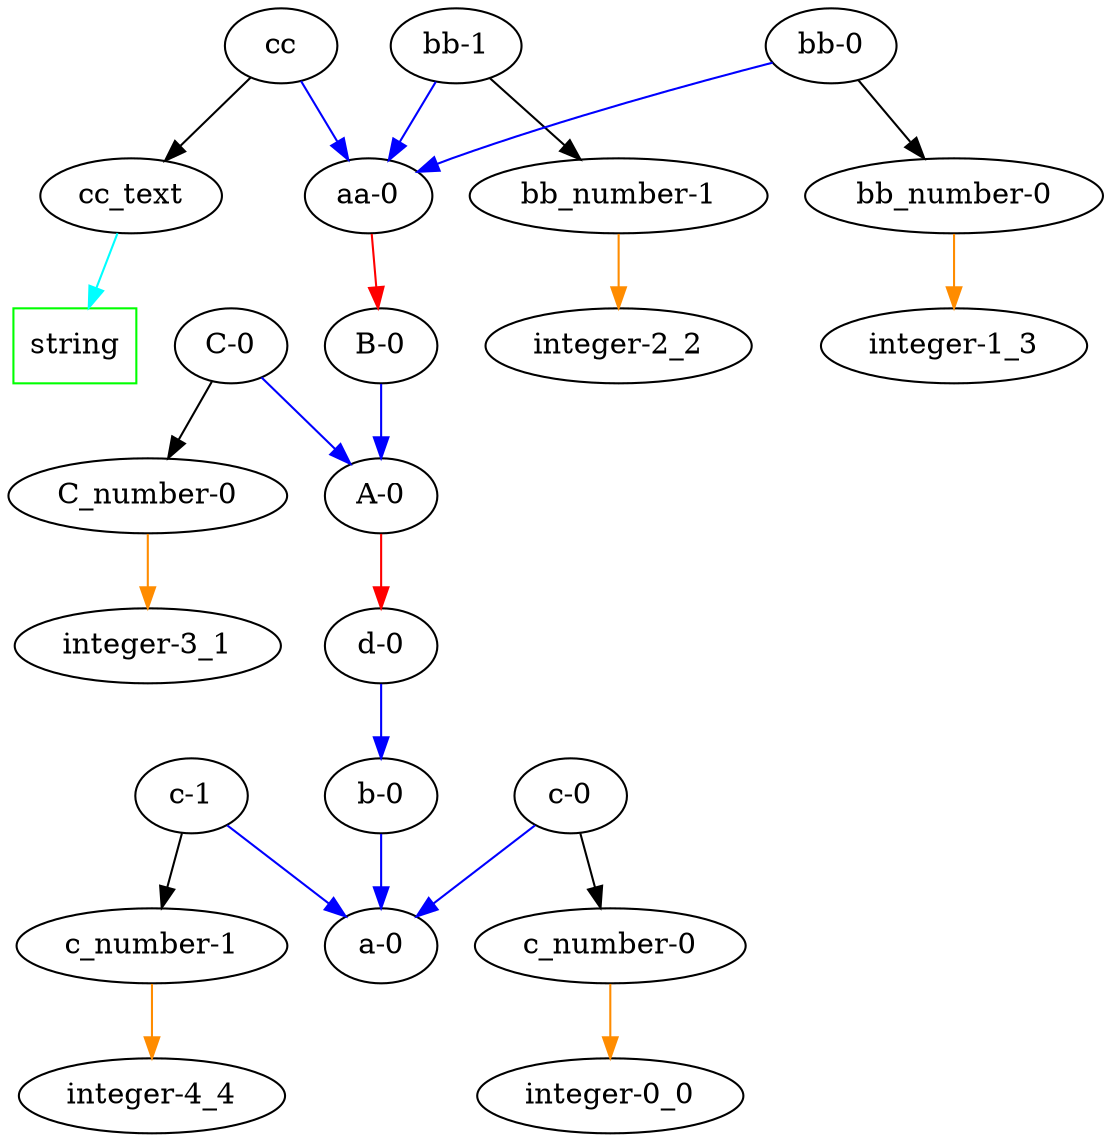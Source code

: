 digraph {
	"c-0"
	"a-0"
	"c-0" -> "a-0" [color=blue]
	cc
	"aa-0"
	cc -> "aa-0" [color=blue]
	"C-0"
	"C_number-0"
	"C-0" -> "C_number-0" [color=black]
	"b-0"
	"a-0"
	"b-0" -> "a-0" [color=blue]
	cc
	cc_text
	cc -> cc_text [color=black]
	"B-0"
	"A-0"
	"B-0" -> "A-0" [color=blue]
	"c_number-0"
	"integer-0_0"
	"c_number-0" -> "integer-0_0" [color=darkorange]
	"C_number-0"
	"integer-3_1"
	"C_number-0" -> "integer-3_1" [color=darkorange]
	"d-0"
	"b-0"
	"d-0" -> "b-0" [color=blue]
	"c-1"
	"a-0"
	"c-1" -> "a-0" [color=blue]
	"bb-1"
	"aa-0"
	"bb-1" -> "aa-0" [color=blue]
	"bb_number-1"
	"integer-2_2"
	"bb_number-1" -> "integer-2_2" [color=darkorange]
	"bb-0"
	"aa-0"
	"bb-0" -> "aa-0" [color=blue]
	string [color=green shape=rectangle]
	string
	cc_text -> string [color=cyan]
	"c-1"
	"c_number-1"
	"c-1" -> "c_number-1" [color=black]
	"bb_number-0"
	"integer-1_3"
	"bb_number-0" -> "integer-1_3" [color=darkorange]
	"c-0"
	"c_number-0"
	"c-0" -> "c_number-0" [color=black]
	"A-0"
	"d-0"
	"A-0" -> "d-0" [color=red]
	"aa-0"
	"B-0"
	"aa-0" -> "B-0" [color=red]
	"bb-1"
	"bb_number-1"
	"bb-1" -> "bb_number-1" [color=black]
	"c_number-1"
	"integer-4_4"
	"c_number-1" -> "integer-4_4" [color=darkorange]
	"C-0"
	"A-0"
	"C-0" -> "A-0" [color=blue]
	"bb-0"
	"bb_number-0"
	"bb-0" -> "bb_number-0" [color=black]
}
